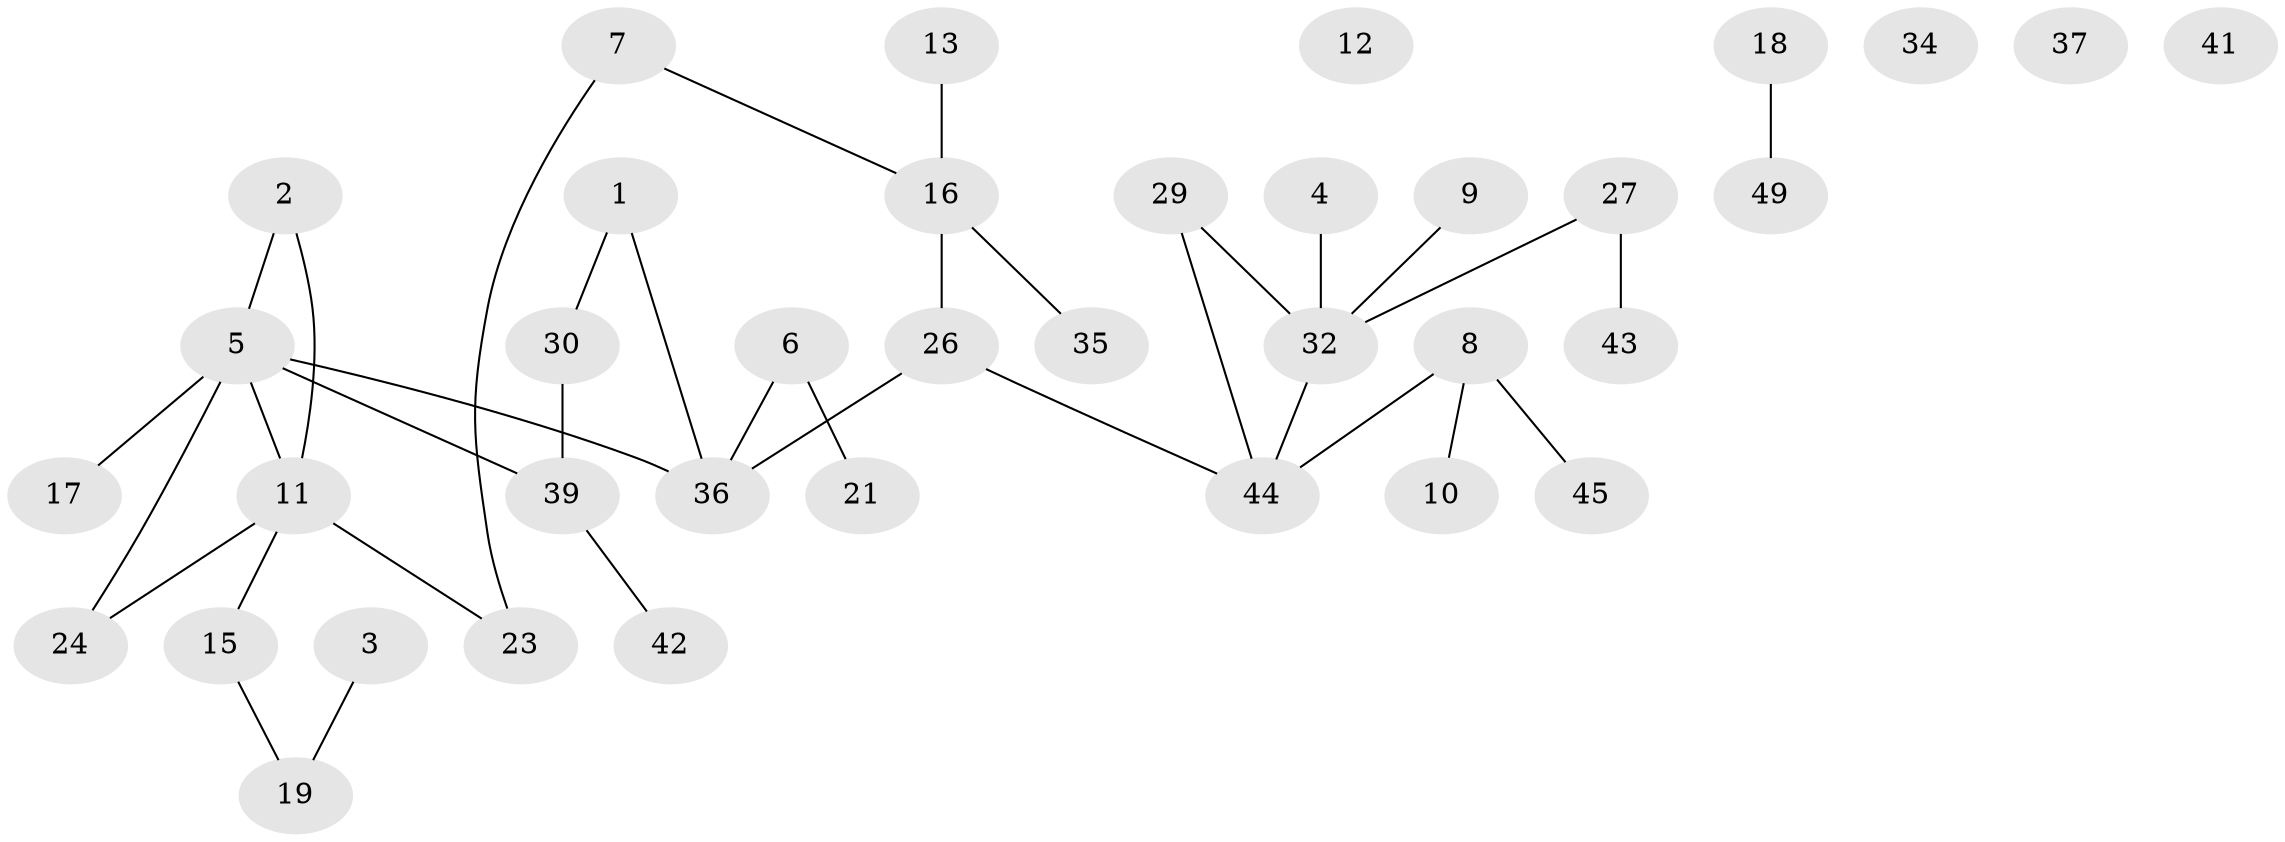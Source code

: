 // original degree distribution, {2: 0.3333333333333333, 1: 0.3148148148148148, 3: 0.2222222222222222, 0: 0.05555555555555555, 5: 0.018518518518518517, 4: 0.05555555555555555}
// Generated by graph-tools (version 1.1) at 2025/16/03/04/25 18:16:26]
// undirected, 37 vertices, 36 edges
graph export_dot {
graph [start="1"]
  node [color=gray90,style=filled];
  1;
  2 [super="+31"];
  3;
  4;
  5 [super="+38+28"];
  6 [super="+51"];
  7 [super="+14"];
  8;
  9;
  10 [super="+33+20"];
  11 [super="+22"];
  12;
  13;
  15;
  16 [super="+25"];
  17;
  18;
  19 [super="+40"];
  21;
  23;
  24;
  26;
  27;
  29;
  30;
  32 [super="+47"];
  34;
  35;
  36 [super="+48"];
  37 [super="+46"];
  39;
  41;
  42;
  43 [super="+52"];
  44 [super="+54"];
  45;
  49;
  1 -- 30;
  1 -- 36;
  2 -- 5;
  2 -- 11;
  3 -- 19;
  4 -- 32;
  5 -- 39;
  5 -- 24;
  5 -- 17;
  5 -- 11;
  5 -- 36;
  6 -- 21;
  6 -- 36;
  7 -- 16;
  7 -- 23;
  8 -- 44;
  8 -- 45;
  8 -- 10;
  9 -- 32;
  11 -- 23;
  11 -- 24;
  11 -- 15;
  13 -- 16;
  15 -- 19;
  16 -- 26;
  16 -- 35;
  18 -- 49;
  26 -- 44;
  26 -- 36;
  27 -- 32;
  27 -- 43;
  29 -- 44;
  29 -- 32;
  30 -- 39;
  32 -- 44;
  39 -- 42;
}
